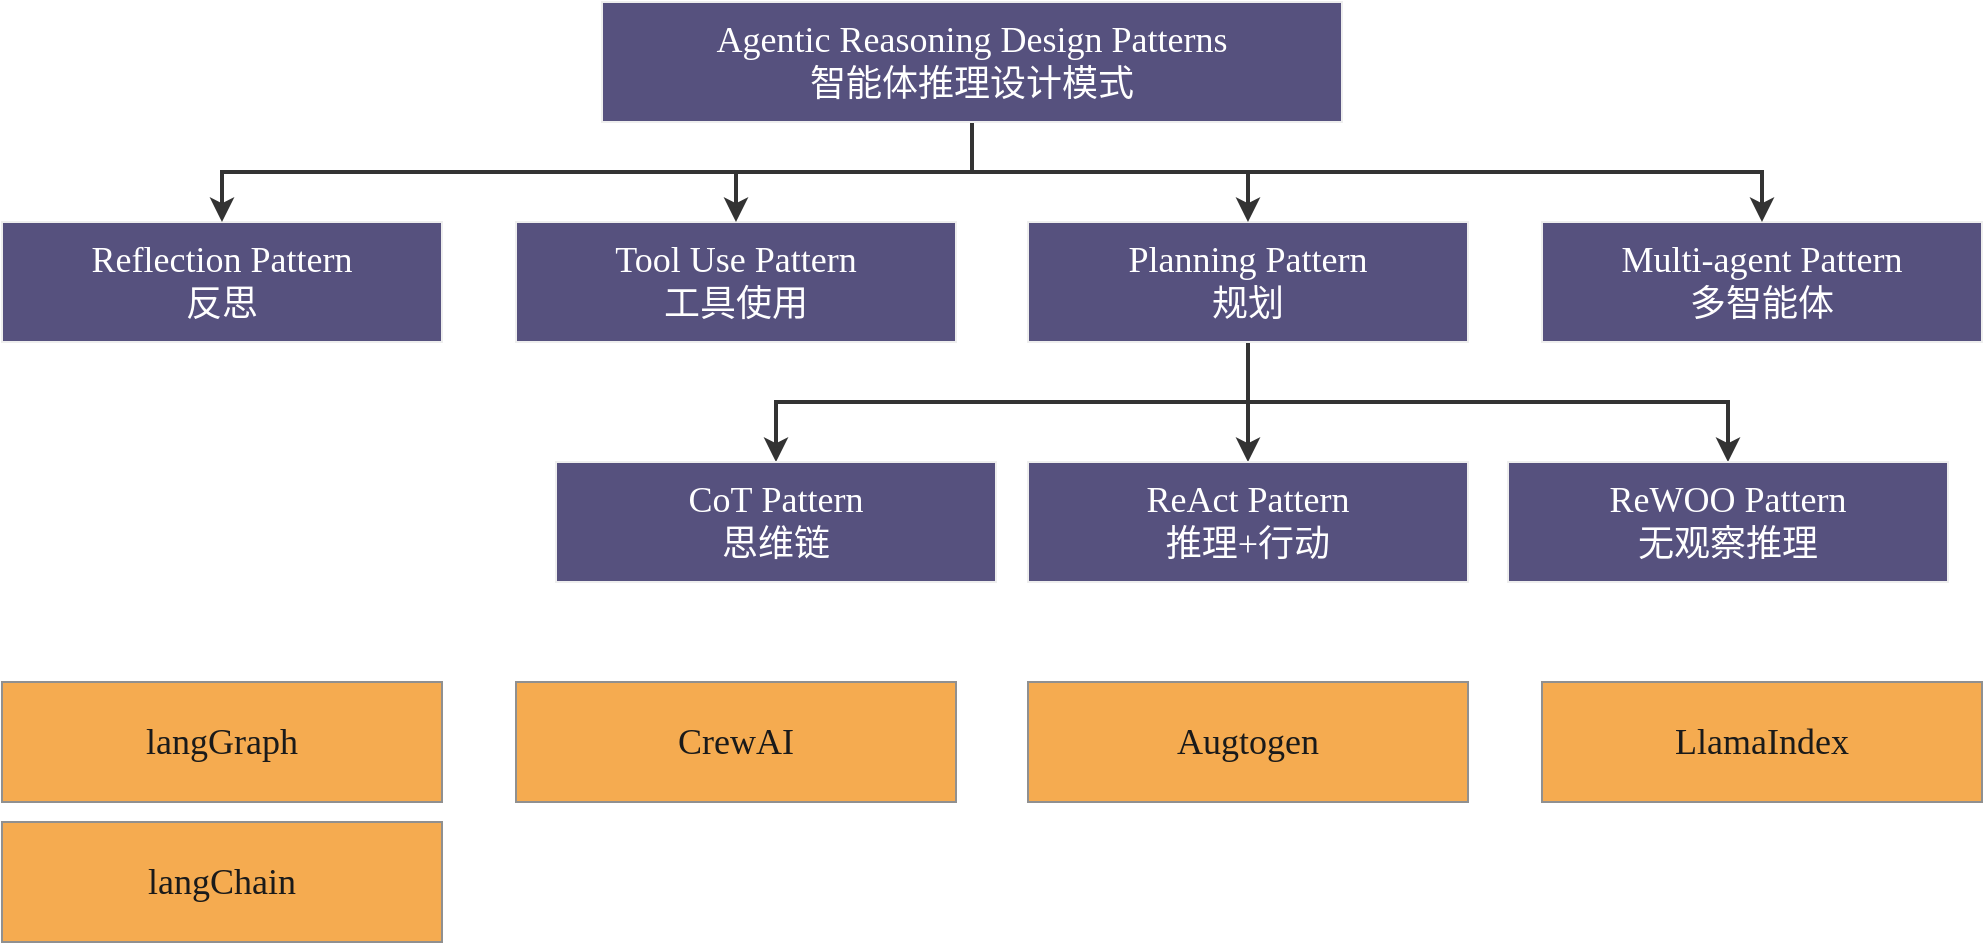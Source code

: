 <mxfile version="24.7.5">
  <diagram name="第 1 页" id="5S9uLElGP0To5B5OSH1_">
    <mxGraphModel dx="2258" dy="833" grid="0" gridSize="10" guides="1" tooltips="1" connect="1" arrows="1" fold="1" page="0" pageScale="1" pageWidth="827" pageHeight="1169" math="0" shadow="0">
      <root>
        <mxCell id="0" />
        <mxCell id="1" parent="0" />
        <mxCell id="D2e03eudcRRNmcST-73G-11" value="" style="edgeStyle=orthogonalEdgeStyle;rounded=0;orthogonalLoop=1;jettySize=auto;exitX=0.5;exitY=1;exitDx=0;exitDy=0;labelBackgroundColor=none;strokeColor=#333333;fontColor=default;fontFamily=Monaco;fontSize=18;strokeWidth=2;" parent="1" source="D2e03eudcRRNmcST-73G-1" target="D2e03eudcRRNmcST-73G-10" edge="1">
          <mxGeometry relative="1" as="geometry" />
        </mxCell>
        <mxCell id="D2e03eudcRRNmcST-73G-12" value="" style="edgeStyle=orthogonalEdgeStyle;rounded=0;orthogonalLoop=1;jettySize=auto;exitX=0.5;exitY=1;exitDx=0;exitDy=0;labelBackgroundColor=none;strokeColor=#333333;fontColor=default;fontFamily=Monaco;fontSize=18;strokeWidth=2;" parent="1" source="D2e03eudcRRNmcST-73G-1" target="D2e03eudcRRNmcST-73G-6" edge="1">
          <mxGeometry relative="1" as="geometry" />
        </mxCell>
        <mxCell id="D2e03eudcRRNmcST-73G-20" value="" style="edgeStyle=orthogonalEdgeStyle;rounded=0;orthogonalLoop=1;jettySize=auto;exitX=0.5;exitY=1;exitDx=0;exitDy=0;labelBackgroundColor=none;strokeColor=#333333;fontColor=default;fontFamily=Monaco;fontSize=18;strokeWidth=2;" parent="1" source="D2e03eudcRRNmcST-73G-1" target="D2e03eudcRRNmcST-73G-19" edge="1">
          <mxGeometry relative="1" as="geometry" />
        </mxCell>
        <mxCell id="D2e03eudcRRNmcST-73G-1" value="Planning Pattern&#xa;规划" style="rounded=0;whiteSpace=wrap;labelBackgroundColor=none;fillColor=#56517E;strokeColor=#EEEEEE;fontColor=#FFFFFF;fontFamily=Monaco;fontSize=18;" parent="1" vertex="1">
          <mxGeometry x="-297" y="130" width="220" height="60" as="geometry" />
        </mxCell>
        <mxCell id="D2e03eudcRRNmcST-73G-2" value="Tool Use Pattern&#xa;工具使用" style="rounded=0;whiteSpace=wrap;labelBackgroundColor=none;fillColor=#56517E;strokeColor=#EEEEEE;fontColor=#FFFFFF;fontFamily=Monaco;fontSize=18;" parent="1" vertex="1">
          <mxGeometry x="-553" y="130" width="220" height="60" as="geometry" />
        </mxCell>
        <mxCell id="D2e03eudcRRNmcST-73G-3" value="Multi-agent Pattern&#xa;多智能体" style="rounded=0;whiteSpace=wrap;labelBackgroundColor=none;fillColor=#56517E;strokeColor=#EEEEEE;fontColor=#FFFFFF;fontFamily=Monaco;fontSize=18;" parent="1" vertex="1">
          <mxGeometry x="-40" y="130" width="220" height="60" as="geometry" />
        </mxCell>
        <mxCell id="D2e03eudcRRNmcST-73G-4" value="Reflection Pattern&#xa;反思" style="rounded=0;whiteSpace=wrap;labelBackgroundColor=none;fillColor=#56517E;strokeColor=#EEEEEE;fontColor=#FFFFFF;fontFamily=Monaco;fontSize=18;" parent="1" vertex="1">
          <mxGeometry x="-810" y="130" width="220" height="60" as="geometry" />
        </mxCell>
        <mxCell id="D2e03eudcRRNmcST-73G-6" value="ReAct Pattern&#xa;推理+行动" style="rounded=0;whiteSpace=wrap;labelBackgroundColor=none;fillColor=#56517E;strokeColor=#EEEEEE;fontColor=#FFFFFF;fontFamily=Monaco;fontSize=18;" parent="1" vertex="1">
          <mxGeometry x="-297" y="250" width="220" height="60" as="geometry" />
        </mxCell>
        <mxCell id="D2e03eudcRRNmcST-73G-10" value="CoT Pattern&#xa; 思维链" style="rounded=0;whiteSpace=wrap;labelBackgroundColor=none;fillColor=#56517E;strokeColor=#EEEEEE;fontColor=#FFFFFF;fontFamily=Monaco;fontSize=18;" parent="1" vertex="1">
          <mxGeometry x="-533" y="250" width="220" height="60" as="geometry" />
        </mxCell>
        <mxCell id="D2e03eudcRRNmcST-73G-22" style="edgeStyle=orthogonalEdgeStyle;rounded=0;orthogonalLoop=1;jettySize=auto;html=1;exitX=0.5;exitY=1;exitDx=0;exitDy=0;strokeColor=#333333;strokeWidth=2;fontSize=18;" parent="1" source="D2e03eudcRRNmcST-73G-13" target="D2e03eudcRRNmcST-73G-4" edge="1">
          <mxGeometry relative="1" as="geometry" />
        </mxCell>
        <mxCell id="D2e03eudcRRNmcST-73G-23" style="edgeStyle=orthogonalEdgeStyle;rounded=0;orthogonalLoop=1;jettySize=auto;html=1;exitX=0.5;exitY=1;exitDx=0;exitDy=0;strokeColor=#333333;strokeWidth=2;fontSize=18;" parent="1" source="D2e03eudcRRNmcST-73G-13" target="D2e03eudcRRNmcST-73G-2" edge="1">
          <mxGeometry relative="1" as="geometry" />
        </mxCell>
        <mxCell id="D2e03eudcRRNmcST-73G-24" style="edgeStyle=orthogonalEdgeStyle;rounded=0;orthogonalLoop=1;jettySize=auto;html=1;exitX=0.5;exitY=1;exitDx=0;exitDy=0;entryX=0.5;entryY=0;entryDx=0;entryDy=0;strokeColor=#333333;strokeWidth=2;fontSize=18;" parent="1" source="D2e03eudcRRNmcST-73G-13" target="D2e03eudcRRNmcST-73G-1" edge="1">
          <mxGeometry relative="1" as="geometry" />
        </mxCell>
        <mxCell id="D2e03eudcRRNmcST-73G-25" style="edgeStyle=orthogonalEdgeStyle;rounded=0;orthogonalLoop=1;jettySize=auto;html=1;exitX=0.5;exitY=1;exitDx=0;exitDy=0;strokeColor=#333333;strokeWidth=2;fontSize=18;" parent="1" source="D2e03eudcRRNmcST-73G-13" target="D2e03eudcRRNmcST-73G-3" edge="1">
          <mxGeometry relative="1" as="geometry" />
        </mxCell>
        <mxCell id="D2e03eudcRRNmcST-73G-13" value="Agentic Reasoning Design Patterns&#xa;智能体推理设计模式" style="rounded=0;whiteSpace=wrap;labelBackgroundColor=none;fillColor=#56517E;strokeColor=#EEEEEE;fontColor=#FFFFFF;fontFamily=Monaco;fontSize=18;" parent="1" vertex="1">
          <mxGeometry x="-510" y="20" width="370" height="60" as="geometry" />
        </mxCell>
        <mxCell id="D2e03eudcRRNmcST-73G-19" value="ReWOO Pattern&#xa;无观察推理" style="rounded=0;whiteSpace=wrap;labelBackgroundColor=none;fillColor=#56517E;strokeColor=#EEEEEE;fontColor=#FFFFFF;fontFamily=Monaco;fontSize=18;" parent="1" vertex="1">
          <mxGeometry x="-57" y="250" width="220" height="60" as="geometry" />
        </mxCell>
        <mxCell id="2874nEBBf9Qr5I5f5d6N-4" value="langGraph" style="rounded=0;whiteSpace=wrap;labelBackgroundColor=none;fillColor=#F5AB50;strokeColor=#909090;fontColor=#1A1A1A;fontFamily=Monaco;fontSize=18;" vertex="1" parent="1">
          <mxGeometry x="-810" y="360" width="220" height="60" as="geometry" />
        </mxCell>
        <mxCell id="2874nEBBf9Qr5I5f5d6N-5" value="CrewAI" style="rounded=0;whiteSpace=wrap;labelBackgroundColor=none;fillColor=#F5AB50;strokeColor=#909090;fontColor=#1A1A1A;fontFamily=Monaco;fontSize=18;" vertex="1" parent="1">
          <mxGeometry x="-553" y="360" width="220" height="60" as="geometry" />
        </mxCell>
        <mxCell id="2874nEBBf9Qr5I5f5d6N-6" value="Augtogen" style="rounded=0;whiteSpace=wrap;labelBackgroundColor=none;fillColor=#F5AB50;strokeColor=#909090;fontColor=#1A1A1A;fontFamily=Monaco;fontSize=18;" vertex="1" parent="1">
          <mxGeometry x="-297" y="360" width="220" height="60" as="geometry" />
        </mxCell>
        <mxCell id="2874nEBBf9Qr5I5f5d6N-7" value="LlamaIndex" style="rounded=0;whiteSpace=wrap;labelBackgroundColor=none;fillColor=#F5AB50;strokeColor=#909090;fontColor=#1A1A1A;fontFamily=Monaco;fontSize=18;" vertex="1" parent="1">
          <mxGeometry x="-40" y="360" width="220" height="60" as="geometry" />
        </mxCell>
        <mxCell id="2874nEBBf9Qr5I5f5d6N-8" value="langChain" style="rounded=0;whiteSpace=wrap;labelBackgroundColor=none;fillColor=#F5AB50;strokeColor=#909090;fontColor=#1A1A1A;fontFamily=Monaco;fontSize=18;" vertex="1" parent="1">
          <mxGeometry x="-810" y="430" width="220" height="60" as="geometry" />
        </mxCell>
      </root>
    </mxGraphModel>
  </diagram>
</mxfile>
